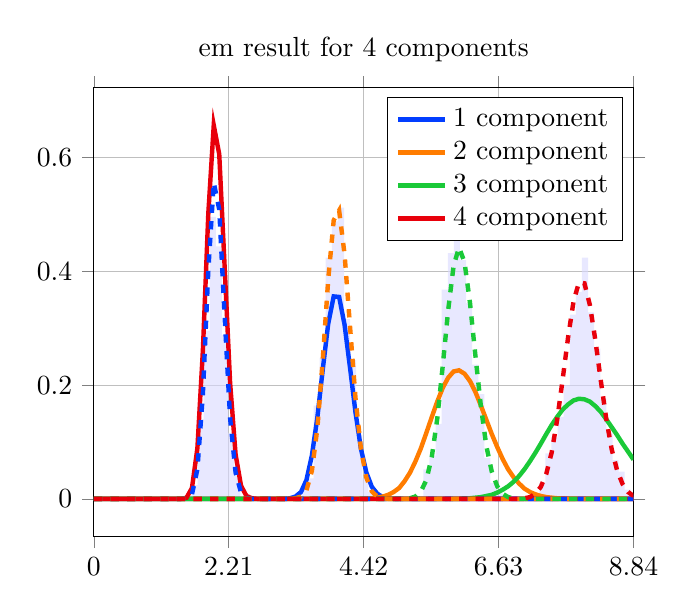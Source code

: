 \begin{tikzpicture}
\begin{axis}[title={em result for 4 components}, yticklabel style={/pgf/number format/fixed,
            /pgf/number format/precision=3}, grid={major}, yminorgrids={true}, tick align={outside}, xtick={0.0,2.211,4.422,6.633,8.844}, xmin={0.0}, xmax={8.844}, scaled y ticks={false}]
    \addplot[ybar interval, fill={blue!15}, forget plot, opacity={0.6}, draw={none}, bar width={5.0e-6}]
        table[row sep={\\}]
        {
            \\
            1.6  0.024  \\
            1.7  0.14  \\
            1.8  0.296  \\
            1.9  0.496  \\
            2.0  0.444  \\
            2.1  0.288  \\
            2.2  0.116  \\
            2.3  0.04  \\
            2.4  0.0  \\
            2.5  0.0  \\
            2.6  0.0  \\
            2.7  0.0  \\
            2.8  0.0  \\
            2.9  0.0  \\
            3.0  0.0  \\
            3.1  0.0  \\
            3.2  0.0  \\
            3.3  0.004  \\
            3.4  0.016  \\
            3.5  0.036  \\
            3.6  0.164  \\
            3.7  0.248  \\
            3.8  0.424  \\
            3.9  0.488  \\
            4.0  0.512  \\
            4.1  0.316  \\
            4.2  0.244  \\
            4.3  0.112  \\
            4.4  0.036  \\
            4.5  0.012  \\
            4.6  0.004  \\
            4.7  0.0  \\
            4.8  0.0  \\
            4.9  0.0  \\
            5.0  0.0  \\
            5.1  0.0  \\
            5.2  0.0  \\
            5.3  0.004  \\
            5.4  0.052  \\
            5.5  0.076  \\
            5.6  0.132  \\
            5.7  0.368  \\
            5.8  0.432  \\
            5.9  0.46  \\
            6.0  0.42  \\
            6.1  0.344  \\
            6.2  0.236  \\
            6.3  0.184  \\
            6.4  0.072  \\
            6.5  0.028  \\
            6.6  0.016  \\
            6.7  0.008  \\
            6.8  0.0  \\
            6.9  0.004  \\
            7.0  0.0  \\
            7.1  0.004  \\
            7.2  0.004  \\
            7.3  0.028  \\
            7.4  0.08  \\
            7.5  0.108  \\
            7.6  0.144  \\
            7.7  0.2  \\
            7.8  0.324  \\
            7.9  0.364  \\
            8.0  0.424  \\
            8.1  0.328  \\
            8.2  0.264  \\
            8.3  0.176  \\
            8.4  0.116  \\
            8.5  0.068  \\
            8.6  0.048  \\
            8.7  0.016  \\
            8.8  0.008  \\
            8.9  0.0  \\
        }
        ;
    \addplot[style={{ultra thick}}, color={rgb,1:red,0.008;green,0.243;blue,1.0}]
        table[row sep={\\}]
        {
            \\
            0.0  0.0  \\
            0.089  0.0  \\
            0.179  3.908e-271  \\
            0.268  5.724e-223  \\
            0.357  1.289e-189  \\
            0.447  2.218e-164  \\
            0.536  2.803e-144  \\
            0.625  1.015e-127  \\
            0.715  9.372e-114  \\
            0.804  9.051e-102  \\
            0.893  2.394e-91  \\
            0.983  3.449e-82  \\
            1.072  4.493e-74  \\
            1.161  7.778e-67  \\
            1.251  2.415e-60  \\
            1.34  1.704e-54  \\
            1.429  3.311e-49  \\
            1.519  2.071e-44  \\
            1.608  4.748e-40  \\
            1.697  4.446e-36  \\
            1.787  1.865e-32  \\
            1.876  3.788e-29  \\
            1.965  3.988e-26  \\
            2.055  2.307e-23  \\
            2.144  7.713e-21  \\
            2.233  1.559e-18  \\
            2.323  1.983e-16  \\
            2.412  1.642e-14  \\
            2.501  9.138e-13  \\
            2.591  3.514e-11  \\
            2.68  9.575e-10  \\
            2.769  1.891e-8  \\
            2.859  2.762e-7  \\
            2.948  3.04e-6  \\
            3.037  2.565e-5  \\
            3.127  0.0  \\
            3.216  0.001  \\
            3.305  0.004  \\
            3.395  0.012  \\
            3.484  0.033  \\
            3.573  0.076  \\
            3.663  0.143  \\
            3.752  0.228  \\
            3.841  0.308  \\
            3.931  0.356  \\
            4.02  0.355  \\
            4.109  0.306  \\
            4.199  0.23  \\
            4.288  0.152  \\
            4.377  0.088  \\
            4.467  0.046  \\
            4.556  0.021  \\
            4.645  0.009  \\
            4.735  0.003  \\
            4.824  0.001  \\
            4.913  0.0  \\
            5.003  8.745e-5  \\
            5.092  2.185e-5  \\
            5.181  4.993e-6  \\
            5.271  1.047e-6  \\
            5.36  2.02e-7  \\
            5.449  3.596e-8  \\
            5.539  5.923e-9  \\
            5.628  9.046e-10  \\
            5.717  1.285e-10  \\
            5.807  1.699e-11  \\
            5.896  2.099e-12  \\
            5.985  2.427e-13  \\
            6.075  2.629e-14  \\
            6.164  2.676e-15  \\
            6.253  2.563e-16  \\
            6.343  2.314e-17  \\
            6.432  1.973e-18  \\
            6.521  1.59e-19  \\
            6.611  1.214e-20  \\
            6.7  8.791e-22  \\
            6.789  6.047e-23  \\
            6.879  3.955e-24  \\
            6.968  2.464e-25  \\
            7.057  1.464e-26  \\
            7.147  8.3e-28  \\
            7.236  4.498e-29  \\
            7.325  2.333e-30  \\
            7.415  1.159e-31  \\
            7.504  5.519e-33  \\
            7.593  2.523e-34  \\
            7.683  1.108e-35  \\
            7.772  4.678e-37  \\
            7.861  1.901e-38  \\
            7.951  7.444e-40  \\
            8.04  2.81e-41  \\
            8.129  1.023e-42  \\
            8.219  3.599e-44  \\
            8.308  1.223e-45  \\
            8.397  4.02e-47  \\
            8.487  1.279e-48  \\
            8.576  3.939e-50  \\
            8.665  1.176e-51  \\
            8.755  3.403e-53  \\
            8.844  9.557e-55  \\
        }
        ;
    \addlegendentry {1 component}
    \addplot[style={{ultra thick}}, color={rgb,1:red,1.0;green,0.486;blue,0.0}]
        table[row sep={\\}]
        {
            \\
            0.0  0.0  \\
            0.089  8.51e-236  \\
            0.179  2.278e-186  \\
            0.268  6.576e-158  \\
            0.357  4.942e-138  \\
            0.447  7.346e-123  \\
            0.536  1.156e-110  \\
            0.625  1.609e-100  \\
            0.715  7.04e-92  \\
            0.804  2.191e-84  \\
            0.893  8.48e-78  \\
            0.983  6.076e-72  \\
            1.072  1.081e-66  \\
            1.161  5.976e-62  \\
            1.251  1.22e-57  \\
            1.34  1.055e-53  \\
            1.429  4.324e-50  \\
            1.519  9.186e-47  \\
            1.608  1.091e-43  \\
            1.697  7.709e-41  \\
            1.787  3.42e-38  \\
            1.876  9.971e-36  \\
            1.965  1.986e-33  \\
            2.055  2.795e-31  \\
            2.144  2.864e-29  \\
            2.233  2.192e-27  \\
            2.323  1.283e-25  \\
            2.412  5.854e-24  \\
            2.501  2.122e-22  \\
            2.591  6.209e-21  \\
            2.68  1.488e-19  \\
            2.769  2.958e-18  \\
            2.859  4.939e-17  \\
            2.948  7.0e-16  \\
            3.037  8.502e-15  \\
            3.127  8.932e-14  \\
            3.216  8.181e-13  \\
            3.305  6.583e-12  \\
            3.395  4.685e-11  \\
            3.484  2.969e-10  \\
            3.573  1.685e-9  \\
            3.663  8.608e-9  \\
            3.752  3.98e-8  \\
            3.841  1.673e-7  \\
            3.931  6.423e-7  \\
            4.02  2.261e-6  \\
            4.109  7.327e-6  \\
            4.199  2.193e-5  \\
            4.288  6.083e-5  \\
            4.377  0.0  \\
            4.467  0.0  \\
            4.556  0.001  \\
            4.645  0.002  \\
            4.735  0.004  \\
            4.824  0.007  \\
            4.913  0.012  \\
            5.003  0.019  \\
            5.092  0.031  \\
            5.181  0.046  \\
            5.271  0.066  \\
            5.36  0.089  \\
            5.449  0.116  \\
            5.539  0.144  \\
            5.628  0.171  \\
            5.717  0.195  \\
            5.807  0.213  \\
            5.896  0.224  \\
            5.985  0.226  \\
            6.075  0.22  \\
            6.164  0.207  \\
            6.253  0.188  \\
            6.343  0.164  \\
            6.432  0.139  \\
            6.521  0.114  \\
            6.611  0.091  \\
            6.7  0.07  \\
            6.789  0.052  \\
            6.879  0.038  \\
            6.968  0.027  \\
            7.057  0.018  \\
            7.147  0.012  \\
            7.236  0.008  \\
            7.325  0.005  \\
            7.415  0.003  \\
            7.504  0.002  \\
            7.593  0.001  \\
            7.683  0.001  \\
            7.772  0.0  \\
            7.861  0.0  \\
            7.951  0.0  \\
            8.04  5.802e-5  \\
            8.129  3.003e-5  \\
            8.219  1.523e-5  \\
            8.308  7.576e-6  \\
            8.397  3.695e-6  \\
            8.487  1.768e-6  \\
            8.576  8.307e-7  \\
            8.665  3.832e-7  \\
            8.755  1.736e-7  \\
            8.844  7.73e-8  \\
        }
        ;
    \addlegendentry {2 component}
    \addplot[style={{ultra thick}}, color={rgb,1:red,0.102;green,0.788;blue,0.22}]
        table[row sep={\\}]
        {
            \\
            0.0  0.0  \\
            0.089  1.006e-257  \\
            0.179  7.707e-208  \\
            0.268  5.337e-179  \\
            0.357  8.951e-159  \\
            0.447  2.854e-143  \\
            0.536  9.396e-131  \\
            0.625  2.69e-120  \\
            0.715  2.389e-111  \\
            0.804  1.495e-103  \\
            0.893  1.155e-96  \\
            0.983  1.641e-90  \\
            1.072  5.763e-85  \\
            1.161  6.257e-80  \\
            1.251  2.501e-75  \\
            1.34  4.222e-71  \\
            1.429  3.367e-67  \\
            1.519  1.389e-63  \\
            1.608  3.194e-60  \\
            1.697  4.366e-57  \\
            1.787  3.74e-54  \\
            1.876  2.101e-51  \\
            1.965  8.056e-49  \\
            2.055  2.18e-46  \\
            2.144  4.289e-44  \\
            2.233  6.297e-42  \\
            2.323  7.06e-40  \\
            2.412  6.168e-38  \\
            2.501  4.277e-36  \\
            2.591  2.392e-34  \\
            2.68  1.095e-32  \\
            2.769  4.155e-31  \\
            2.859  1.323e-29  \\
            2.948  3.575e-28  \\
            3.037  8.273e-27  \\
            3.127  1.655e-25  \\
            3.216  2.885e-24  \\
            3.305  4.416e-23  \\
            3.395  5.977e-22  \\
            3.484  7.199e-21  \\
            3.573  7.762e-20  \\
            3.663  7.532e-19  \\
            3.752  6.612e-18  \\
            3.841  5.275e-17  \\
            3.931  3.842e-16  \\
            4.02  2.565e-15  \\
            4.109  1.576e-14  \\
            4.199  8.942e-14  \\
            4.288  4.701e-13  \\
            4.377  2.297e-12  \\
            4.467  1.046e-11  \\
            4.556  4.455e-11  \\
            4.645  1.778e-10  \\
            4.735  6.668e-10  \\
            4.824  2.355e-9  \\
            4.913  7.851e-9  \\
            5.003  2.475e-8  \\
            5.092  7.397e-8  \\
            5.181  2.099e-7  \\
            5.271  5.663e-7  \\
            5.36  1.456e-6  \\
            5.449  3.572e-6  \\
            5.539  8.377e-6  \\
            5.628  1.88e-5  \\
            5.717  4.044e-5  \\
            5.807  8.35e-5  \\
            5.896  0.0  \\
            5.985  0.0  \\
            6.075  0.001  \\
            6.164  0.001  \\
            6.253  0.002  \\
            6.343  0.003  \\
            6.432  0.005  \\
            6.521  0.007  \\
            6.611  0.011  \\
            6.7  0.016  \\
            6.789  0.022  \\
            6.879  0.03  \\
            6.968  0.04  \\
            7.057  0.052  \\
            7.147  0.066  \\
            7.236  0.081  \\
            7.325  0.097  \\
            7.415  0.114  \\
            7.504  0.13  \\
            7.593  0.144  \\
            7.683  0.157  \\
            7.772  0.166  \\
            7.861  0.173  \\
            7.951  0.176  \\
            8.04  0.175  \\
            8.129  0.171  \\
            8.219  0.163  \\
            8.308  0.153  \\
            8.397  0.14  \\
            8.487  0.126  \\
            8.576  0.112  \\
            8.665  0.097  \\
            8.755  0.083  \\
            8.844  0.069  \\
        }
        ;
    \addlegendentry {3 component}
    \addplot[style={{ultra thick}}, color={rgb,1:red,0.91;green,0.0;blue,0.043}]
        table[row sep={\\}]
        {
            \\
            0.0  0.0  \\
            0.089  3.23e-158  \\
            0.179  9.775e-111  \\
            0.268  2.505e-84  \\
            0.357  1.515e-66  \\
            0.447  1.716e-53  \\
            0.536  1.988e-43  \\
            0.625  1.99e-35  \\
            0.715  6.154e-29  \\
            0.804  1.336e-23  \\
            0.893  3.569e-19  \\
            0.983  1.75e-15  \\
            1.072  2.118e-12  \\
            1.161  7.91e-10  \\
            1.251  1.086e-7  \\
            1.34  6.29e-6  \\
            1.429  0.0  \\
            1.519  0.002  \\
            1.608  0.019  \\
            1.697  0.089  \\
            1.787  0.261  \\
            1.876  0.502  \\
            1.965  0.657  \\
            2.055  0.606  \\
            2.144  0.407  \\
            2.233  0.204  \\
            2.323  0.078  \\
            2.412  0.023  \\
            2.501  0.005  \\
            2.591  0.001  \\
            2.68  0.0  \\
            2.769  2.095e-5  \\
            2.859  2.27e-6  \\
            2.948  2.086e-7  \\
            3.037  1.642e-8  \\
            3.127  1.117e-9  \\
            3.216  6.617e-11  \\
            3.305  3.443e-12  \\
            3.395  1.584e-13  \\
            3.484  6.481e-15  \\
            3.573  2.374e-16  \\
            3.663  7.824e-18  \\
            3.752  2.333e-19  \\
            3.841  6.32e-21  \\
            3.931  1.563e-22  \\
            4.02  3.543e-24  \\
            4.109  7.39e-26  \\
            4.199  1.423e-27  \\
            4.288  2.539e-29  \\
            4.377  4.21e-31  \\
            4.467  6.508e-33  \\
            4.556  9.403e-35  \\
            4.645  1.273e-36  \\
            4.735  1.62e-38  \\
            4.824  1.941e-40  \\
            4.913  2.195e-42  \\
            5.003  2.347e-44  \\
            5.092  2.378e-46  \\
            5.181  2.288e-48  \\
            5.271  2.094e-50  \\
            5.36  1.825e-52  \\
            5.449  1.519e-54  \\
            5.539  1.207e-56  \\
            5.628  9.186e-59  \\
            5.717  6.699e-61  \\
            5.807  4.688e-63  \\
            5.896  3.152e-65  \\
            5.985  2.039e-67  \\
            6.075  1.27e-69  \\
            6.164  7.631e-72  \\
            6.253  4.424e-74  \\
            6.343  2.478e-76  \\
            6.432  1.343e-78  \\
            6.521  7.041e-81  \\
            6.611  3.577e-83  \\
            6.7  1.762e-85  \\
            6.789  8.425e-88  \\
            6.879  3.912e-90  \\
            6.968  1.765e-92  \\
            7.057  7.75e-95  \\
            7.147  3.311e-97  \\
            7.236  1.378e-99  \\
            7.325  5.589e-102  \\
            7.415  2.211e-104  \\
            7.504  8.532e-107  \\
            7.593  3.215e-109  \\
            7.683  1.184e-111  \\
            7.772  4.26e-114  \\
            7.861  1.499e-116  \\
            7.951  5.163e-119  \\
            8.04  1.74e-121  \\
            8.129  5.745e-124  \\
            8.219  1.859e-126  \\
            8.308  5.893e-129  \\
            8.397  1.833e-131  \\
            8.487  5.592e-134  \\
            8.576  1.674e-136  \\
            8.665  4.923e-139  \\
            8.755  1.422e-141  \\
            8.844  4.035e-144  \\
        }
        ;
    \addlegendentry {4 component}
    \addplot[style={{ultra thick, dashed}}, color={rgb,1:red,0.008;green,0.243;blue,1.0}]
        table[row sep={\\}]
        {
            \\
            0.0  0.0  \\
            0.089  1.195e-186  \\
            0.179  1.267e-130  \\
            0.268  1.841e-99  \\
            0.357  1.771e-78  \\
            0.447  4.503e-63  \\
            0.536  3.395e-51  \\
            0.625  9.408e-42  \\
            0.715  4.306e-34  \\
            0.804  8.584e-28  \\
            0.893  1.444e-22  \\
            0.983  3.289e-18  \\
            1.072  1.436e-14  \\
            1.161  1.567e-11  \\
            1.251  5.25e-9  \\
            1.34  6.354e-7  \\
            1.429  3.17e-5  \\
            1.519  0.001  \\
            1.608  0.008  \\
            1.697  0.052  \\
            1.787  0.185  \\
            1.876  0.402  \\
            1.965  0.556  \\
            2.055  0.509  \\
            2.144  0.32  \\
            2.233  0.142  \\
            2.323  0.046  \\
            2.412  0.011  \\
            2.501  0.002  \\
            2.591  0.0  \\
            2.68  3.248e-5  \\
            2.769  2.922e-6  \\
            2.859  2.137e-7  \\
            2.948  1.287e-8  \\
            3.037  6.453e-10  \\
            3.127  2.724e-11  \\
            3.216  9.776e-13  \\
            3.305  3.008e-14  \\
            3.395  8.005e-16  \\
            3.484  1.856e-17  \\
            3.573  3.774e-19  \\
            3.663  6.779e-21  \\
            3.752  1.081e-22  \\
            3.841  1.541e-24  \\
            3.931  1.972e-26  \\
            4.02  2.277e-28  \\
            4.109  2.383e-30  \\
            4.199  2.27e-32  \\
            4.288  1.976e-34  \\
            4.377  1.578e-36  \\
            4.467  1.16e-38  \\
            4.556  7.871e-41  \\
            4.645  4.948e-43  \\
            4.735  2.89e-45  \\
            4.824  1.573e-47  \\
            4.913  7.993e-50  \\
            5.003  3.803e-52  \\
            5.092  1.699e-54  \\
            5.181  7.135e-57  \\
            5.271  2.825e-59  \\
            5.36  1.056e-61  \\
            5.449  3.738e-64  \\
            5.539  1.254e-66  \\
            5.628  3.992e-69  \\
            5.717  1.209e-71  \\
            5.807  3.489e-74  \\
            5.896  9.603e-77  \\
            5.985  2.525e-79  \\
            6.075  6.352e-82  \\
            6.164  1.531e-84  \\
            6.253  3.537e-87  \\
            6.343  7.848e-90  \\
            6.432  1.674e-92  \\
            6.521  3.436e-95  \\
            6.611  6.795e-98  \\
            6.7  1.296e-100  \\
            6.789  2.385e-103  \\
            6.879  4.241e-106  \\
            6.968  7.292e-109  \\
            7.057  1.214e-111  \\
            7.147  1.956e-114  \\
            7.236  3.057e-117  \\
            7.325  4.634e-120  \\
            7.415  6.82e-123  \\
            7.504  9.751e-126  \\
            7.593  1.355e-128  \\
            7.683  1.833e-131  \\
            7.772  2.413e-134  \\
            7.861  3.094e-137  \\
            7.951  3.866e-140  \\
            8.04  4.712e-143  \\
            8.129  5.603e-146  \\
            8.219  6.504e-149  \\
            8.308  7.375e-152  \\
            8.397  8.172e-155  \\
            8.487  8.854e-158  \\
            8.576  9.383e-161  \\
            8.665  9.732e-164  \\
            8.755  9.882e-167  \\
            8.844  9.829e-170  \\
        }
        ;
    \addplot[style={{ultra thick, dashed}}, color={rgb,1:red,1.0;green,0.486;blue,0.0}]
        table[row sep={\\}]
        {
            \\
            0.0  0.0  \\
            0.089  0.0  \\
            0.179  0.0  \\
            0.268  2.478e-307  \\
            0.357  2.317e-261  \\
            0.447  1.42e-226  \\
            0.536  7.343e-199  \\
            0.625  4.987e-176  \\
            0.715  9.055e-157  \\
            0.804  3.069e-140  \\
            0.893  7.319e-126  \\
            0.983  3.165e-113  \\
            1.072  4.992e-102  \\
            1.161  4.882e-92  \\
            1.251  4.472e-83  \\
            1.34  5.322e-75  \\
            1.429  1.071e-67  \\
            1.519  4.521e-61  \\
            1.608  4.788e-55  \\
            1.697  1.477e-49  \\
            1.787  1.506e-44  \\
            1.876  5.657e-40  \\
            1.965  8.59e-36  \\
            2.055  5.715e-32  \\
            2.144  1.787e-28  \\
            2.233  2.793e-25  \\
            2.323  2.305e-22  \\
            2.412  1.054e-19  \\
            2.501  2.785e-17  \\
            2.591  4.424e-15  \\
            2.68  4.372e-13  \\
            2.769  2.772e-11  \\
            2.859  1.16e-9  \\
            2.948  3.289e-8  \\
            3.037  6.461e-7  \\
            3.127  8.987e-6  \\
            3.216  9.024e-5  \\
            3.305  0.001  \\
            3.395  0.004  \\
            3.484  0.015  \\
            3.573  0.049  \\
            3.663  0.124  \\
            3.752  0.245  \\
            3.841  0.386  \\
            3.931  0.49  \\
            4.02  0.507  \\
            4.109  0.43  \\
            4.199  0.302  \\
            4.288  0.177  \\
            4.377  0.088  \\
            4.467  0.037  \\
            4.556  0.013  \\
            4.645  0.004  \\
            4.735  0.001  \\
            4.824  0.0  \\
            4.913  4.786e-5  \\
            5.003  8.367e-6  \\
            5.092  1.288e-6  \\
            5.181  1.753e-7  \\
            5.271  2.119e-8  \\
            5.36  2.285e-9  \\
            5.449  2.205e-10  \\
            5.539  1.911e-11  \\
            5.628  1.493e-12  \\
            5.717  1.055e-13  \\
            5.807  6.763e-15  \\
            5.896  3.944e-16  \\
            5.985  2.099e-17  \\
            6.075  1.022e-18  \\
            6.164  4.565e-20  \\
            6.253  1.875e-21  \\
            6.343  7.099e-23  \\
            6.432  2.483e-24  \\
            6.521  8.043e-26  \\
            6.611  2.417e-27  \\
            6.7  6.754e-29  \\
            6.789  1.758e-30  \\
            6.879  4.27e-32  \\
            6.968  9.695e-34  \\
            7.057  2.062e-35  \\
            7.147  4.113e-37  \\
            7.236  7.71e-39  \\
            7.325  1.36e-40  \\
            7.415  2.26e-42  \\
            7.504  3.546e-44  \\
            7.593  5.256e-46  \\
            7.683  7.373e-48  \\
            7.772  9.799e-50  \\
            7.861  1.235e-51  \\
            7.951  1.479e-53  \\
            8.04  1.684e-55  \\
            8.129  1.826e-57  \\
            8.219  1.886e-59  \\
            8.308  1.858e-61  \\
            8.397  1.749e-63  \\
            8.487  1.573e-65  \\
            8.576  1.353e-67  \\
            8.665  1.115e-69  \\
            8.755  8.807e-72  \\
            8.844  6.673e-74  \\
        }
        ;
    \addplot[style={{ultra thick, dashed}}, color={rgb,1:red,0.102;green,0.788;blue,0.22}]
        table[row sep={\\}]
        {
            \\
            0.0  0.0  \\
            0.089  0.0  \\
            0.179  0.0  \\
            0.268  0.0  \\
            0.357  0.0  \\
            0.447  0.0  \\
            0.536  0.0  \\
            0.625  0.0  \\
            0.715  0.0  \\
            0.804  2.778e-298  \\
            0.893  9.392e-275  \\
            0.983  7.713e-254  \\
            1.072  4.393e-235  \\
            1.161  3.851e-218  \\
            1.251  9.648e-203  \\
            1.34  1.129e-188  \\
            1.429  9.164e-176  \\
            1.519  7.134e-164  \\
            1.608  6.965e-153  \\
            1.697  1.067e-142  \\
            1.787  3.106e-133  \\
            1.876  2.017e-124  \\
            1.965  3.364e-116  \\
            2.055  1.625e-108  \\
            2.144  2.527e-101  \\
            2.233  1.388e-94  \\
            2.323  2.922e-88  \\
            2.412  2.534e-82  \\
            2.501  9.655e-77  \\
            2.591  1.713e-71  \\
            2.68  1.49e-66  \\
            2.769  6.66e-62  \\
            2.859  1.595e-57  \\
            2.948  2.129e-53  \\
            3.037  1.638e-49  \\
            3.127  7.508e-46  \\
            3.216  2.11e-42  \\
            3.305  3.733e-39  \\
            3.395  4.265e-36  \\
            3.484  3.217e-33  \\
            3.573  1.636e-30  \\
            3.663  5.725e-28  \\
            3.752  1.402e-25  \\
            3.841  2.445e-23  \\
            3.931  3.084e-21  \\
            4.02  2.854e-19  \\
            4.109  1.965e-17  \\
            4.199  1.019e-15  \\
            4.288  4.031e-14  \\
            4.377  1.229e-12  \\
            4.467  2.92e-11  \\
            4.556  5.46e-10  \\
            4.645  8.107e-9  \\
            4.735  9.646e-8  \\
            4.824  9.273e-7  \\
            4.913  7.258e-6  \\
            5.003  4.661e-5  \\
            5.092  0.0  \\
            5.181  0.001  \\
            5.271  0.004  \\
            5.36  0.013  \\
            5.449  0.033  \\
            5.539  0.074  \\
            5.628  0.141  \\
            5.717  0.233  \\
            5.807  0.332  \\
            5.896  0.41  \\
            5.985  0.442  \\
            6.075  0.416  \\
            6.164  0.345  \\
            6.253  0.252  \\
            6.343  0.163  \\
            6.432  0.093  \\
            6.521  0.048  \\
            6.611  0.022  \\
            6.7  0.009  \\
            6.789  0.003  \\
            6.879  0.001  \\
            6.968  0.0  \\
            7.057  8.871e-5  \\
            7.147  2.19e-5  \\
            7.236  4.925e-6  \\
            7.325  1.011e-6  \\
            7.415  1.897e-7  \\
            7.504  3.265e-8  \\
            7.593  5.161e-9  \\
            7.683  7.509e-10  \\
            7.772  1.008e-10  \\
            7.861  1.249e-11  \\
            7.951  1.433e-12  \\
            8.04  1.525e-13  \\
            8.129  1.507e-14  \\
            8.219  1.385e-15  \\
            8.308  1.186e-16  \\
            8.397  9.474e-18  \\
            8.487  7.074e-19  \\
            8.576  4.942e-20  \\
            8.665  3.236e-21  \\
            8.755  1.988e-22  \\
            8.844  1.147e-23  \\
        }
        ;
    \addplot[style={{ultra thick, dashed}}, color={rgb,1:red,0.91;green,0.0;blue,0.043}]
        table[row sep={\\}]
        {
            \\
            0.0  0.0  \\
            0.089  0.0  \\
            0.179  0.0  \\
            0.268  0.0  \\
            0.357  0.0  \\
            0.447  0.0  \\
            0.536  0.0  \\
            0.625  0.0  \\
            0.715  0.0  \\
            0.804  0.0  \\
            0.893  0.0  \\
            0.983  0.0  \\
            1.072  0.0  \\
            1.161  0.0  \\
            1.251  0.0  \\
            1.34  0.0  \\
            1.429  2.152e-313  \\
            1.519  3.089e-296  \\
            1.608  2.781e-280  \\
            1.697  2.117e-265  \\
            1.787  1.757e-251  \\
            1.876  1.974e-238  \\
            1.965  3.615e-226  \\
            2.055  1.268e-214  \\
            2.144  9.809e-204  \\
            2.233  1.893e-193  \\
            2.323  1.016e-183  \\
            2.412  1.672e-174  \\
            2.501  9.185e-166  \\
            2.591  1.82e-157  \\
            2.68  1.394e-149  \\
            2.769  4.39e-142  \\
            2.859  6.02e-135  \\
            2.948  3.781e-128  \\
            3.037  1.14e-121  \\
            3.127  1.721e-115  \\
            3.216  1.353e-109  \\
            3.305  5.743e-104  \\
            3.395  1.359e-98  \\
            3.484  1.85e-93  \\
            3.573  1.488e-88  \\
            3.663  7.265e-84  \\
            3.752  2.205e-79  \\
            3.841  4.253e-75  \\
            3.931  5.325e-71  \\
            4.02  4.412e-67  \\
            4.109  2.464e-63  \\
            4.199  9.431e-60  \\
            4.288  2.514e-56  \\
            4.377  4.737e-53  \\
            4.467  6.399e-50  \\
            4.556  6.279e-47  \\
            4.645  4.531e-44  \\
            4.735  2.433e-41  \\
            4.824  9.833e-39  \\
            4.913  3.021e-36  \\
            5.003  7.125e-34  \\
            5.092  1.303e-31  \\
            5.181  1.862e-29  \\
            5.271  2.099e-27  \\
            5.36  1.881e-25  \\
            5.449  1.35e-23  \\
            5.539  7.815e-22  \\
            5.628  3.675e-20  \\
            5.717  1.413e-18  \\
            5.807  4.472e-17  \\
            5.896  1.171e-15  \\
            5.985  2.552e-14  \\
            6.075  4.656e-13  \\
            6.164  7.146e-12  \\
            6.253  9.273e-11  \\
            6.343  1.022e-9  \\
            6.432  9.617e-9  \\
            6.521  7.755e-8  \\
            6.611  5.383e-7  \\
            6.7  3.229e-6  \\
            6.789  1.68e-5  \\
            6.879  7.615e-5  \\
            6.968  0.0  \\
            7.057  0.001  \\
            7.147  0.003  \\
            7.236  0.009  \\
            7.325  0.021  \\
            7.415  0.044  \\
            7.504  0.082  \\
            7.593  0.139  \\
            7.683  0.21  \\
            7.772  0.284  \\
            7.861  0.347  \\
            7.951  0.381  \\
            8.04  0.379  \\
            8.129  0.341  \\
            8.219  0.279  \\
            8.308  0.208  \\
            8.397  0.141  \\
            8.487  0.087  \\
            8.576  0.05  \\
            8.665  0.026  \\
            8.755  0.012  \\
            8.844  0.005  \\
        }
        ;
\end{axis}
\end{tikzpicture}
